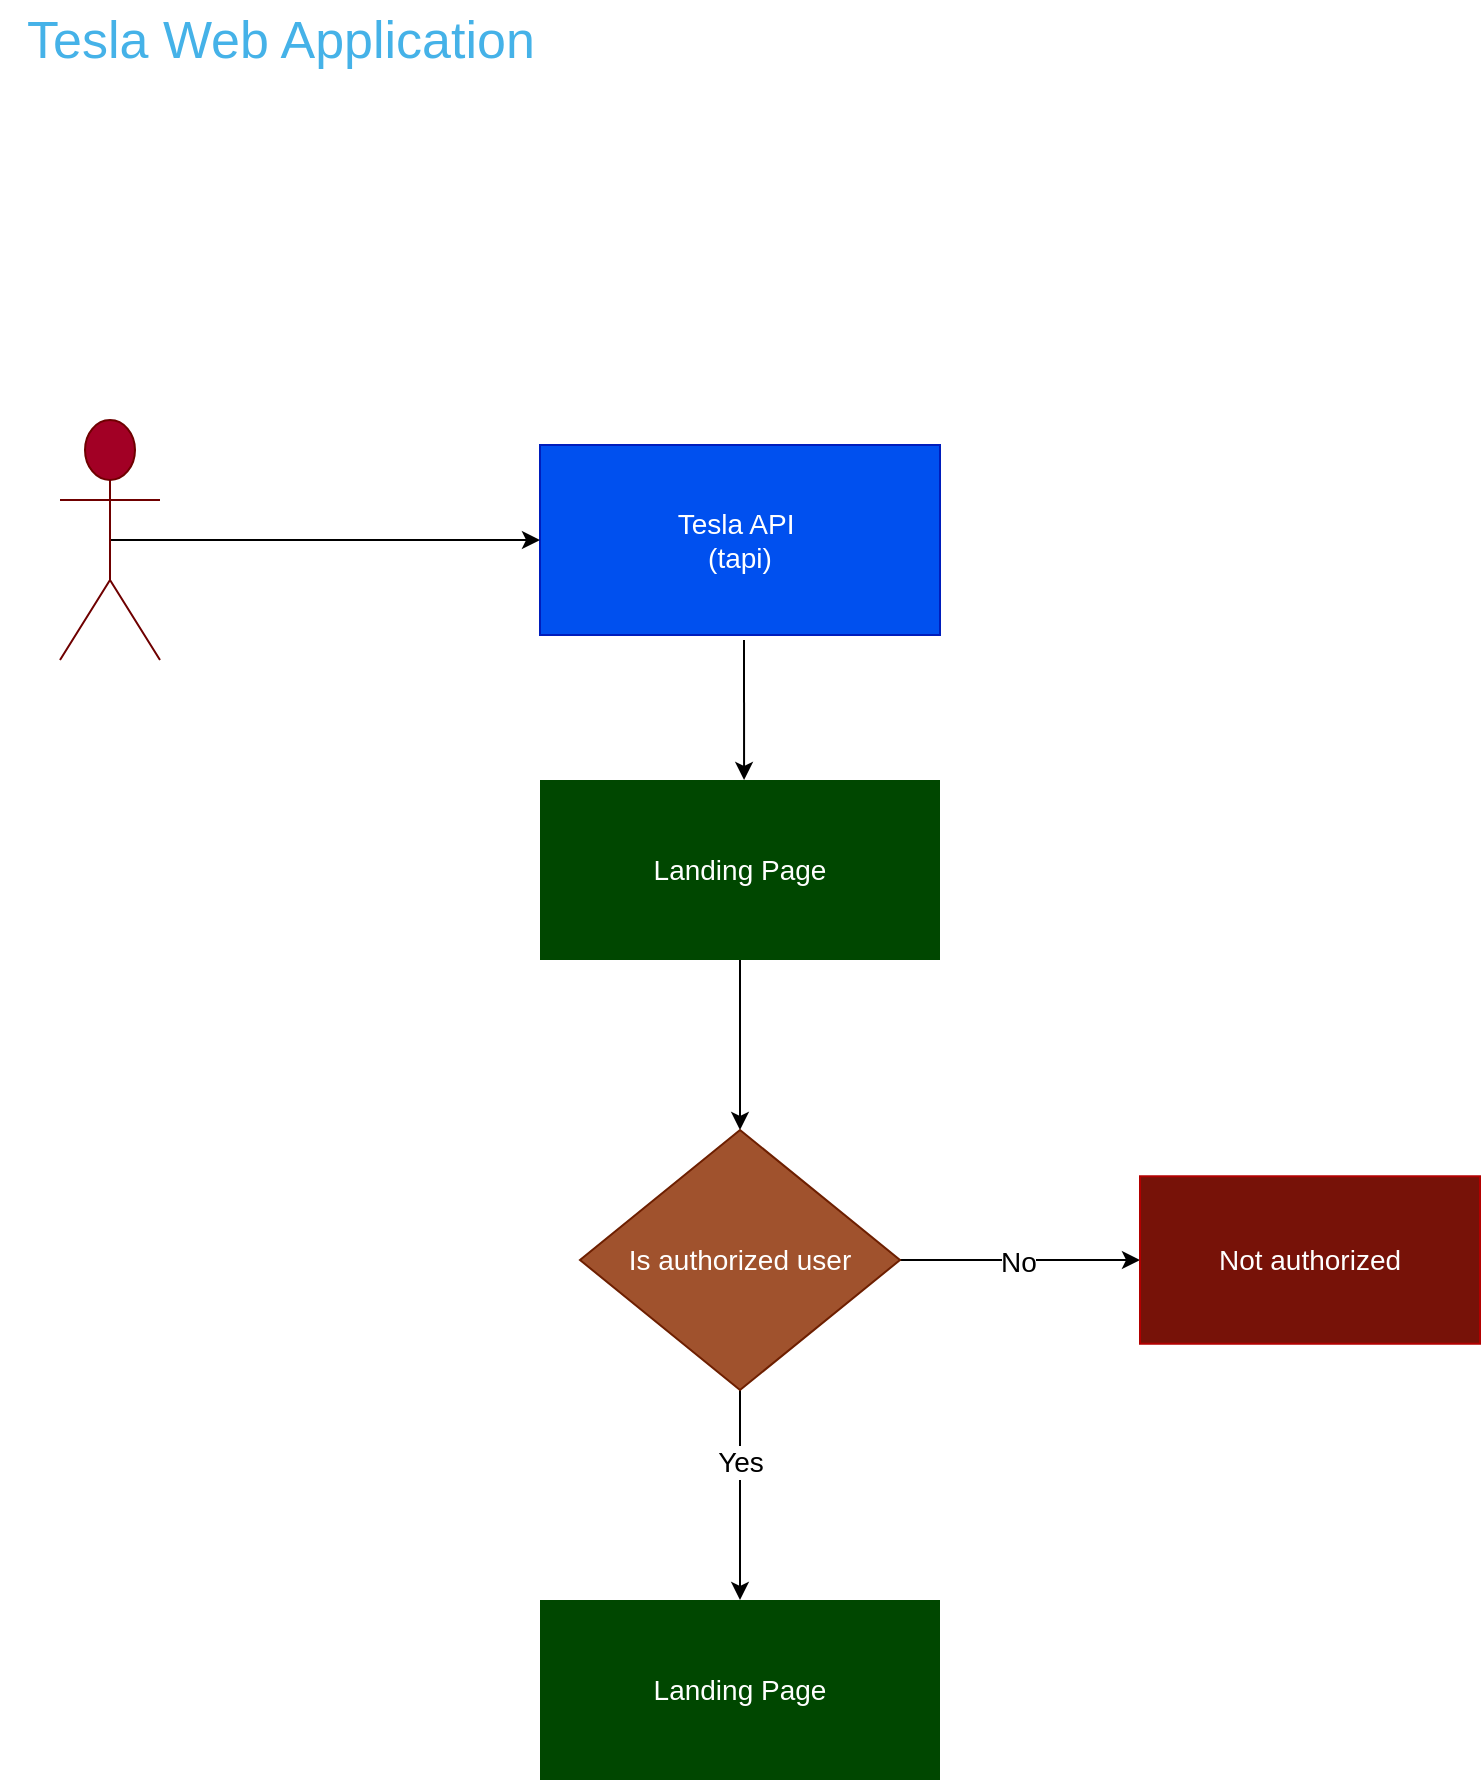 <mxfile version="22.1.11" type="device" pages="2">
  <diagram name="tapi-app-design" id="-H7DSrYet4RpTsI6fR0e">
    <mxGraphModel dx="1234" dy="760" grid="1" gridSize="10" guides="1" tooltips="1" connect="1" arrows="1" fold="1" page="1" pageScale="1" pageWidth="850" pageHeight="1100" math="0" shadow="0">
      <root>
        <mxCell id="0" />
        <mxCell id="1" parent="0" />
        <mxCell id="nC6vrzYN03f-8VcYCyRk-1" value="Tesla API&amp;nbsp;&lt;br style=&quot;font-size: 14px;&quot;&gt;(tapi)" style="rounded=0;whiteSpace=wrap;html=1;fillColor=#0050ef;fontColor=#ffffff;strokeColor=#001DBC;labelBorderColor=none;fontSize=14;" parent="1" vertex="1">
          <mxGeometry x="300" y="252.5" width="200" height="95" as="geometry" />
        </mxCell>
        <mxCell id="xWyRoNJExEDLa38hsqgh-1" style="edgeStyle=orthogonalEdgeStyle;rounded=0;orthogonalLoop=1;jettySize=auto;html=1;exitX=0.5;exitY=0.5;exitDx=0;exitDy=0;exitPerimeter=0;entryX=0;entryY=0.5;entryDx=0;entryDy=0;" edge="1" parent="1" source="nC6vrzYN03f-8VcYCyRk-2" target="nC6vrzYN03f-8VcYCyRk-1">
          <mxGeometry relative="1" as="geometry" />
        </mxCell>
        <mxCell id="nC6vrzYN03f-8VcYCyRk-2" value="Actor" style="shape=umlActor;verticalLabelPosition=bottom;verticalAlign=top;html=1;outlineConnect=0;fillColor=#a20025;fontColor=#ffffff;strokeColor=#6F0000;" parent="1" vertex="1">
          <mxGeometry x="60" y="240" width="50" height="120" as="geometry" />
        </mxCell>
        <mxCell id="xWyRoNJExEDLa38hsqgh-2" style="edgeStyle=orthogonalEdgeStyle;rounded=0;orthogonalLoop=1;jettySize=auto;html=1;exitX=0.5;exitY=1;exitDx=0;exitDy=0;entryX=0.5;entryY=0;entryDx=0;entryDy=0;" edge="1" parent="1" source="UATdeYgYkaC6HxrNzLWi-3" target="UATdeYgYkaC6HxrNzLWi-5">
          <mxGeometry relative="1" as="geometry" />
        </mxCell>
        <mxCell id="UATdeYgYkaC6HxrNzLWi-3" value="Landing Page" style="rounded=0;whiteSpace=wrap;html=1;fillColor=#004700;fontColor=#ffffff;strokeColor=none;labelBorderColor=none;fontSize=14;" parent="1" vertex="1">
          <mxGeometry x="300" y="420" width="200" height="90" as="geometry" />
        </mxCell>
        <mxCell id="UATdeYgYkaC6HxrNzLWi-4" style="edgeStyle=orthogonalEdgeStyle;rounded=0;orthogonalLoop=1;jettySize=auto;html=1;entryX=0.542;entryY=0.05;entryDx=0;entryDy=0;entryPerimeter=0;" parent="1" edge="1">
          <mxGeometry relative="1" as="geometry">
            <mxPoint x="402" y="350" as="sourcePoint" />
            <mxPoint x="402.04" y="420" as="targetPoint" />
          </mxGeometry>
        </mxCell>
        <mxCell id="UATdeYgYkaC6HxrNzLWi-10" style="edgeStyle=orthogonalEdgeStyle;rounded=0;orthogonalLoop=1;jettySize=auto;html=1;exitX=1;exitY=0.5;exitDx=0;exitDy=0;entryX=0;entryY=0.5;entryDx=0;entryDy=0;" parent="1" source="UATdeYgYkaC6HxrNzLWi-5" target="UATdeYgYkaC6HxrNzLWi-9" edge="1">
          <mxGeometry relative="1" as="geometry" />
        </mxCell>
        <mxCell id="UATdeYgYkaC6HxrNzLWi-11" value="No" style="edgeLabel;html=1;align=center;verticalAlign=middle;resizable=0;points=[];fontSize=14;" parent="UATdeYgYkaC6HxrNzLWi-10" vertex="1" connectable="0">
          <mxGeometry x="-0.015" relative="1" as="geometry">
            <mxPoint y="1" as="offset" />
          </mxGeometry>
        </mxCell>
        <mxCell id="xWyRoNJExEDLa38hsqgh-4" style="edgeStyle=orthogonalEdgeStyle;rounded=0;orthogonalLoop=1;jettySize=auto;html=1;exitX=0.5;exitY=1;exitDx=0;exitDy=0;entryX=0.5;entryY=0;entryDx=0;entryDy=0;" edge="1" parent="1" source="UATdeYgYkaC6HxrNzLWi-5" target="xWyRoNJExEDLa38hsqgh-3">
          <mxGeometry relative="1" as="geometry">
            <mxPoint x="400" y="815" as="targetPoint" />
          </mxGeometry>
        </mxCell>
        <mxCell id="xWyRoNJExEDLa38hsqgh-5" value="Yes" style="edgeLabel;html=1;align=center;verticalAlign=middle;resizable=0;points=[];fontSize=14;" vertex="1" connectable="0" parent="xWyRoNJExEDLa38hsqgh-4">
          <mxGeometry x="-0.324" relative="1" as="geometry">
            <mxPoint as="offset" />
          </mxGeometry>
        </mxCell>
        <mxCell id="UATdeYgYkaC6HxrNzLWi-5" value="Is authorized user" style="rhombus;whiteSpace=wrap;html=1;fillColor=#a0522d;strokeColor=#6D1F00;fontColor=#ffffff;fontSize=14;" parent="1" vertex="1">
          <mxGeometry x="320" y="595" width="160" height="130" as="geometry" />
        </mxCell>
        <mxCell id="UATdeYgYkaC6HxrNzLWi-9" value="Not authorized" style="rounded=0;whiteSpace=wrap;html=1;strokeColor=#B20000;fillColor=#771208;fontColor=#ffffff;fontSize=14;" parent="1" vertex="1">
          <mxGeometry x="600" y="618.13" width="170" height="83.75" as="geometry" />
        </mxCell>
        <mxCell id="UATdeYgYkaC6HxrNzLWi-15" value="&lt;font color=&quot;#45b2e8&quot; style=&quot;font-size: 26px;&quot;&gt;Tesla Web Application&lt;/font&gt;" style="text;html=1;align=center;verticalAlign=middle;resizable=0;points=[];autosize=1;strokeColor=none;fillColor=none;fontSize=26;" parent="1" vertex="1">
          <mxGeometry x="30" y="30" width="280" height="40" as="geometry" />
        </mxCell>
        <mxCell id="xWyRoNJExEDLa38hsqgh-3" value="Landing Page" style="rounded=0;whiteSpace=wrap;html=1;fillColor=#004700;fontColor=#ffffff;strokeColor=none;labelBorderColor=none;fontSize=14;" vertex="1" parent="1">
          <mxGeometry x="300" y="830" width="200" height="90" as="geometry" />
        </mxCell>
      </root>
    </mxGraphModel>
  </diagram>
  <diagram name="Landing-Page" id="vZ30Rxe03gd2u0H-3g_w">
    <mxGraphModel dx="1234" dy="726" grid="1" gridSize="10" guides="1" tooltips="1" connect="1" arrows="1" fold="1" page="1" pageScale="1" pageWidth="850" pageHeight="1100" math="0" shadow="0">
      <root>
        <mxCell id="hfzV3SzlNZq0yXjDzhA--0" />
        <mxCell id="hfzV3SzlNZq0yXjDzhA--1" parent="hfzV3SzlNZq0yXjDzhA--0" />
        <mxCell id="hfzV3SzlNZq0yXjDzhA--9" style="edgeStyle=orthogonalEdgeStyle;rounded=0;orthogonalLoop=1;jettySize=auto;html=1;exitX=1;exitY=0.5;exitDx=0;exitDy=0;entryX=0;entryY=0.5;entryDx=0;entryDy=0;fontSize=14;align=center;" parent="hfzV3SzlNZq0yXjDzhA--1" source="hfzV3SzlNZq0yXjDzhA--13" target="hfzV3SzlNZq0yXjDzhA--14" edge="1">
          <mxGeometry relative="1" as="geometry" />
        </mxCell>
        <mxCell id="hfzV3SzlNZq0yXjDzhA--10" value="No" style="edgeLabel;html=1;align=center;verticalAlign=middle;resizable=0;points=[];fontSize=14;" parent="hfzV3SzlNZq0yXjDzhA--9" vertex="1" connectable="0">
          <mxGeometry x="-0.015" relative="1" as="geometry">
            <mxPoint y="1" as="offset" />
          </mxGeometry>
        </mxCell>
        <mxCell id="hfzV3SzlNZq0yXjDzhA--11" style="edgeStyle=orthogonalEdgeStyle;rounded=0;orthogonalLoop=1;jettySize=auto;html=1;exitX=0.5;exitY=1;exitDx=0;exitDy=0;entryX=0.5;entryY=0;entryDx=0;entryDy=0;fontSize=14;align=center;" parent="hfzV3SzlNZq0yXjDzhA--1" source="hfzV3SzlNZq0yXjDzhA--13" target="hfzV3SzlNZq0yXjDzhA--15" edge="1">
          <mxGeometry relative="1" as="geometry" />
        </mxCell>
        <mxCell id="hfzV3SzlNZq0yXjDzhA--12" value="Yes" style="edgeLabel;html=1;align=center;verticalAlign=middle;resizable=0;points=[];fontSize=14;" parent="hfzV3SzlNZq0yXjDzhA--11" vertex="1" connectable="0">
          <mxGeometry x="-0.35" y="2" relative="1" as="geometry">
            <mxPoint as="offset" />
          </mxGeometry>
        </mxCell>
        <mxCell id="hfzV3SzlNZq0yXjDzhA--13" value="Is authorized user" style="rhombus;whiteSpace=wrap;html=1;fillColor=#a0522d;strokeColor=#6D1F00;fontColor=#ffffff;fontSize=14;align=center;" parent="hfzV3SzlNZq0yXjDzhA--1" vertex="1">
          <mxGeometry x="115" y="640" width="160" height="130" as="geometry" />
        </mxCell>
        <mxCell id="hfzV3SzlNZq0yXjDzhA--14" value="Not authorized - Web page" style="rounded=0;whiteSpace=wrap;html=1;strokeColor=#B20000;fillColor=#771208;fontColor=#ffffff;fontSize=14;align=center;" parent="hfzV3SzlNZq0yXjDzhA--1" vertex="1">
          <mxGeometry x="435" y="663.12" width="160" height="83.75" as="geometry" />
        </mxCell>
        <mxCell id="hfzV3SzlNZq0yXjDzhA--15" value="Menu Operation Page" style="rounded=0;whiteSpace=wrap;html=1;fillColor=#004700;fontColor=#ffffff;strokeColor=none;labelBorderColor=none;fontSize=14;align=center;" parent="hfzV3SzlNZq0yXjDzhA--1" vertex="1">
          <mxGeometry x="100" y="870" width="190" height="70" as="geometry" />
        </mxCell>
        <mxCell id="hfzV3SzlNZq0yXjDzhA--16" value="&lt;font size=&quot;1&quot;&gt;&lt;b style=&quot;font-size: 16px;&quot;&gt;Tesla Web Application - Landing Page&lt;/b&gt;&lt;/font&gt;" style="text;html=1;align=center;verticalAlign=middle;resizable=0;points=[];autosize=1;fontColor=#67AB9F;" parent="hfzV3SzlNZq0yXjDzhA--1" vertex="1">
          <mxGeometry x="20" y="40" width="310" height="30" as="geometry" />
        </mxCell>
        <mxCell id="1Ea1reYxBGYwp0iMVidW-5" style="edgeStyle=orthogonalEdgeStyle;rounded=0;orthogonalLoop=1;jettySize=auto;html=1;exitX=0.5;exitY=1;exitDx=0;exitDy=0;fontSize=14;align=center;" parent="hfzV3SzlNZq0yXjDzhA--1" source="yT6dcpgg7om6J8y-5FhC-0" target="1Ea1reYxBGYwp0iMVidW-0" edge="1">
          <mxGeometry relative="1" as="geometry" />
        </mxCell>
        <mxCell id="yT6dcpgg7om6J8y-5FhC-0" value="Landing Page" style="rounded=0;whiteSpace=wrap;html=1;fillColor=#4900B0;fontColor=#ffffff;strokeColor=#3700CC;labelBorderColor=none;fontSize=14;align=center;" parent="hfzV3SzlNZq0yXjDzhA--1" vertex="1">
          <mxGeometry x="101.88" y="120" width="186.25" height="60" as="geometry" />
        </mxCell>
        <mxCell id="1Ea1reYxBGYwp0iMVidW-6" style="edgeStyle=orthogonalEdgeStyle;rounded=0;orthogonalLoop=1;jettySize=auto;html=1;exitX=0.5;exitY=1;exitDx=0;exitDy=0;entryX=0.5;entryY=0;entryDx=0;entryDy=0;fontSize=14;align=center;" parent="hfzV3SzlNZq0yXjDzhA--1" source="1Ea1reYxBGYwp0iMVidW-0" target="1Ea1reYxBGYwp0iMVidW-2" edge="1">
          <mxGeometry relative="1" as="geometry">
            <mxPoint x="207.5" y="540" as="sourcePoint" />
          </mxGeometry>
        </mxCell>
        <mxCell id="1Ea1reYxBGYwp0iMVidW-0" value="Login Cred&lt;br style=&quot;font-size: 14px;&quot;&gt;(User name &amp;amp;&lt;br style=&quot;font-size: 14px;&quot;&gt;Password)" style="shape=parallelogram;perimeter=parallelogramPerimeter;whiteSpace=wrap;html=1;fixedSize=1;fontSize=14;fillColor=#004700;align=center;" parent="hfzV3SzlNZq0yXjDzhA--1" vertex="1">
          <mxGeometry x="117.5" y="270" width="155" height="90" as="geometry" />
        </mxCell>
        <mxCell id="1Ea1reYxBGYwp0iMVidW-15" style="edgeStyle=orthogonalEdgeStyle;rounded=0;orthogonalLoop=1;jettySize=auto;html=1;exitX=0.5;exitY=1;exitDx=0;exitDy=0;fontSize=14;align=center;" parent="hfzV3SzlNZq0yXjDzhA--1" source="1Ea1reYxBGYwp0iMVidW-2" target="hfzV3SzlNZq0yXjDzhA--13" edge="1">
          <mxGeometry relative="1" as="geometry" />
        </mxCell>
        <mxCell id="1Ea1reYxBGYwp0iMVidW-2" value="&amp;nbsp;Cred Validator&lt;br style=&quot;font-size: 14px;&quot;&gt;(Python)" style="shape=process;whiteSpace=wrap;html=1;backgroundOutline=1;fontSize=14;fillColor=#0000FF;align=center;" parent="hfzV3SzlNZq0yXjDzhA--1" vertex="1">
          <mxGeometry x="127.5" y="450" width="135" height="90" as="geometry" />
        </mxCell>
        <mxCell id="1Ea1reYxBGYwp0iMVidW-3" value="Decrypt Cred&lt;br style=&quot;font-size: 14px;&quot;&gt;(Bash Script)" style="shape=process;whiteSpace=wrap;html=1;backgroundOutline=1;fontSize=14;fillColor=#CC0066;align=center;" parent="hfzV3SzlNZq0yXjDzhA--1" vertex="1">
          <mxGeometry x="370" y="450" width="160" height="90" as="geometry" />
        </mxCell>
        <mxCell id="1Ea1reYxBGYwp0iMVidW-4" value="Encrypted &lt;br style=&quot;font-size: 14px;&quot;&gt;File" style="shape=dataStorage;whiteSpace=wrap;html=1;fixedSize=1;fillColor=#375C55;align=center;fontSize=14;" parent="hfzV3SzlNZq0yXjDzhA--1" vertex="1">
          <mxGeometry x="630" y="440" width="160" height="95" as="geometry" />
        </mxCell>
        <mxCell id="1Ea1reYxBGYwp0iMVidW-10" value="" style="endArrow=classic;startArrow=classic;html=1;rounded=0;entryX=0;entryY=0.5;entryDx=0;entryDy=0;fontSize=14;align=center;" parent="hfzV3SzlNZq0yXjDzhA--1" edge="1">
          <mxGeometry width="50" height="50" relative="1" as="geometry">
            <mxPoint x="530" y="494.41" as="sourcePoint" />
            <mxPoint x="630" y="494.41" as="targetPoint" />
          </mxGeometry>
        </mxCell>
        <mxCell id="1Ea1reYxBGYwp0iMVidW-12" value="" style="endArrow=classic;startArrow=classic;html=1;rounded=0;entryX=0;entryY=0.5;entryDx=0;entryDy=0;fontSize=14;align=center;" parent="hfzV3SzlNZq0yXjDzhA--1" source="1Ea1reYxBGYwp0iMVidW-2" target="1Ea1reYxBGYwp0iMVidW-3" edge="1">
          <mxGeometry width="50" height="50" relative="1" as="geometry">
            <mxPoint x="345" y="440" as="sourcePoint" />
            <mxPoint x="395" y="390" as="targetPoint" />
          </mxGeometry>
        </mxCell>
      </root>
    </mxGraphModel>
  </diagram>
</mxfile>
